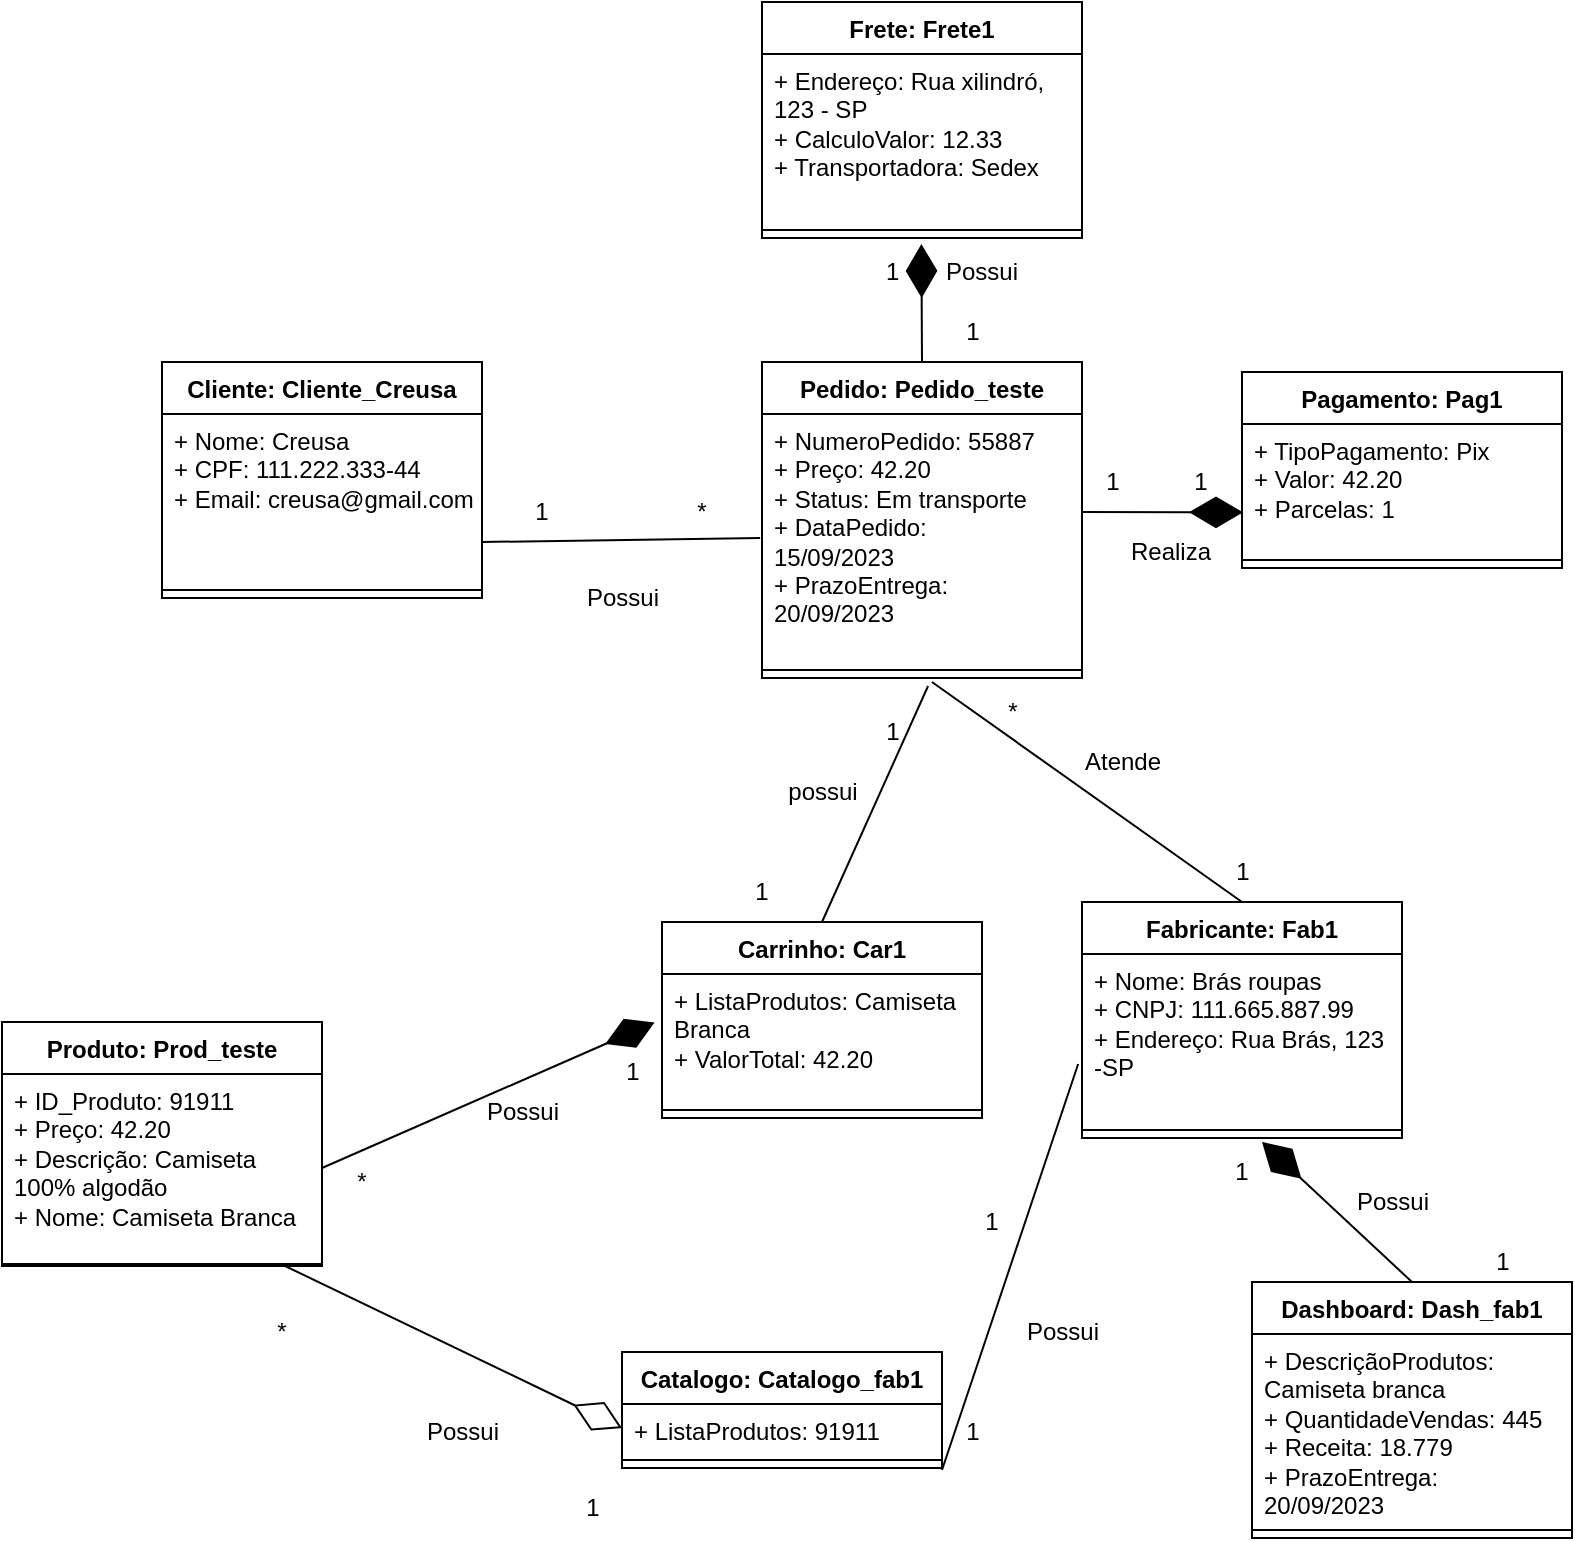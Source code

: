 <mxfile version="21.7.5" type="device">
  <diagram name="Página-1" id="pbq1AMLj1gSzOU1iwHYS">
    <mxGraphModel dx="2022" dy="604" grid="1" gridSize="10" guides="1" tooltips="1" connect="1" arrows="1" fold="1" page="1" pageScale="1" pageWidth="827" pageHeight="1169" math="0" shadow="0">
      <root>
        <mxCell id="0" />
        <mxCell id="1" parent="0" />
        <mxCell id="qandDCtpEQZRR0sazAkG-20" value="Cliente: Cliente_Creusa" style="swimlane;fontStyle=1;align=center;verticalAlign=top;childLayout=stackLayout;horizontal=1;startSize=26;horizontalStack=0;resizeParent=1;resizeParentMax=0;resizeLast=0;collapsible=1;marginBottom=0;whiteSpace=wrap;html=1;" parent="1" vertex="1">
          <mxGeometry x="50" y="180" width="160" height="118" as="geometry" />
        </mxCell>
        <mxCell id="qandDCtpEQZRR0sazAkG-21" value="+ Nome: Creusa&lt;br&gt;+ CPF: 111.222.333-44&lt;br&gt;+ Email: creusa@gmail.com" style="text;strokeColor=none;fillColor=none;align=left;verticalAlign=top;spacingLeft=4;spacingRight=4;overflow=hidden;rotatable=0;points=[[0,0.5],[1,0.5]];portConstraint=eastwest;whiteSpace=wrap;html=1;" parent="qandDCtpEQZRR0sazAkG-20" vertex="1">
          <mxGeometry y="26" width="160" height="84" as="geometry" />
        </mxCell>
        <mxCell id="qandDCtpEQZRR0sazAkG-22" value="" style="line;strokeWidth=1;fillColor=none;align=left;verticalAlign=middle;spacingTop=-1;spacingLeft=3;spacingRight=3;rotatable=0;labelPosition=right;points=[];portConstraint=eastwest;strokeColor=inherit;" parent="qandDCtpEQZRR0sazAkG-20" vertex="1">
          <mxGeometry y="110" width="160" height="8" as="geometry" />
        </mxCell>
        <mxCell id="qandDCtpEQZRR0sazAkG-24" value="Fabricante: Fab1" style="swimlane;fontStyle=1;align=center;verticalAlign=top;childLayout=stackLayout;horizontal=1;startSize=26;horizontalStack=0;resizeParent=1;resizeParentMax=0;resizeLast=0;collapsible=1;marginBottom=0;whiteSpace=wrap;html=1;" parent="1" vertex="1">
          <mxGeometry x="510" y="450" width="160" height="118" as="geometry" />
        </mxCell>
        <mxCell id="qandDCtpEQZRR0sazAkG-25" value="+ Nome: Brás roupas&lt;br&gt;+ CNPJ: 111.665.887.99&lt;br&gt;+ Endereço: Rua Brás, 123 -SP" style="text;strokeColor=none;fillColor=none;align=left;verticalAlign=top;spacingLeft=4;spacingRight=4;overflow=hidden;rotatable=0;points=[[0,0.5],[1,0.5]];portConstraint=eastwest;whiteSpace=wrap;html=1;" parent="qandDCtpEQZRR0sazAkG-24" vertex="1">
          <mxGeometry y="26" width="160" height="84" as="geometry" />
        </mxCell>
        <mxCell id="qandDCtpEQZRR0sazAkG-26" value="" style="line;strokeWidth=1;fillColor=none;align=left;verticalAlign=middle;spacingTop=-1;spacingLeft=3;spacingRight=3;rotatable=0;labelPosition=right;points=[];portConstraint=eastwest;strokeColor=inherit;" parent="qandDCtpEQZRR0sazAkG-24" vertex="1">
          <mxGeometry y="110" width="160" height="8" as="geometry" />
        </mxCell>
        <mxCell id="qandDCtpEQZRR0sazAkG-29" value="Pedido: Pedido_teste" style="swimlane;fontStyle=1;align=center;verticalAlign=top;childLayout=stackLayout;horizontal=1;startSize=26;horizontalStack=0;resizeParent=1;resizeParentMax=0;resizeLast=0;collapsible=1;marginBottom=0;whiteSpace=wrap;html=1;" parent="1" vertex="1">
          <mxGeometry x="350" y="180" width="160" height="158" as="geometry" />
        </mxCell>
        <mxCell id="qandDCtpEQZRR0sazAkG-30" value="+ NumeroPedido: 55887&lt;br&gt;+ Preço: 42.20&lt;br&gt;+ Status: Em transporte&lt;br&gt;+ DataPedido: 15/09/2023&lt;span style=&quot;white-space: pre;&quot;&gt;&#x9;&lt;/span&gt;&lt;br&gt;+ PrazoEntrega: 20/09/2023" style="text;strokeColor=none;fillColor=none;align=left;verticalAlign=top;spacingLeft=4;spacingRight=4;overflow=hidden;rotatable=0;points=[[0,0.5],[1,0.5]];portConstraint=eastwest;whiteSpace=wrap;html=1;" parent="qandDCtpEQZRR0sazAkG-29" vertex="1">
          <mxGeometry y="26" width="160" height="124" as="geometry" />
        </mxCell>
        <mxCell id="qandDCtpEQZRR0sazAkG-31" value="" style="line;strokeWidth=1;fillColor=none;align=left;verticalAlign=middle;spacingTop=-1;spacingLeft=3;spacingRight=3;rotatable=0;labelPosition=right;points=[];portConstraint=eastwest;strokeColor=inherit;" parent="qandDCtpEQZRR0sazAkG-29" vertex="1">
          <mxGeometry y="150" width="160" height="8" as="geometry" />
        </mxCell>
        <mxCell id="qandDCtpEQZRR0sazAkG-34" value="Produto: Prod_teste" style="swimlane;fontStyle=1;align=center;verticalAlign=top;childLayout=stackLayout;horizontal=1;startSize=26;horizontalStack=0;resizeParent=1;resizeParentMax=0;resizeLast=0;collapsible=1;marginBottom=0;whiteSpace=wrap;html=1;" parent="1" vertex="1">
          <mxGeometry x="-30" y="510" width="160" height="122" as="geometry" />
        </mxCell>
        <mxCell id="qandDCtpEQZRR0sazAkG-35" value="+ ID_Produto: 91911&lt;br&gt;+ Preço: 42.20&lt;br&gt;+ Descrição: Camiseta 100% algodão&lt;br&gt;+ Nome: Camiseta Branca" style="text;strokeColor=none;fillColor=none;align=left;verticalAlign=top;spacingLeft=4;spacingRight=4;overflow=hidden;rotatable=0;points=[[0,0.5],[1,0.5]];portConstraint=eastwest;whiteSpace=wrap;html=1;" parent="qandDCtpEQZRR0sazAkG-34" vertex="1">
          <mxGeometry y="26" width="160" height="94" as="geometry" />
        </mxCell>
        <mxCell id="qandDCtpEQZRR0sazAkG-36" value="" style="line;strokeWidth=1;fillColor=none;align=left;verticalAlign=middle;spacingTop=-1;spacingLeft=3;spacingRight=3;rotatable=0;labelPosition=right;points=[];portConstraint=eastwest;strokeColor=inherit;" parent="qandDCtpEQZRR0sazAkG-34" vertex="1">
          <mxGeometry y="120" width="160" height="2" as="geometry" />
        </mxCell>
        <mxCell id="qandDCtpEQZRR0sazAkG-38" value="Catalogo: Catalogo_fab1" style="swimlane;fontStyle=1;align=center;verticalAlign=top;childLayout=stackLayout;horizontal=1;startSize=26;horizontalStack=0;resizeParent=1;resizeParentMax=0;resizeLast=0;collapsible=1;marginBottom=0;whiteSpace=wrap;html=1;" parent="1" vertex="1">
          <mxGeometry x="280" y="675" width="160" height="58" as="geometry" />
        </mxCell>
        <mxCell id="qandDCtpEQZRR0sazAkG-39" value="+ ListaProdutos: 91911" style="text;strokeColor=none;fillColor=none;align=left;verticalAlign=top;spacingLeft=4;spacingRight=4;overflow=hidden;rotatable=0;points=[[0,0.5],[1,0.5]];portConstraint=eastwest;whiteSpace=wrap;html=1;" parent="qandDCtpEQZRR0sazAkG-38" vertex="1">
          <mxGeometry y="26" width="160" height="24" as="geometry" />
        </mxCell>
        <mxCell id="qandDCtpEQZRR0sazAkG-40" value="" style="line;strokeWidth=1;fillColor=none;align=left;verticalAlign=middle;spacingTop=-1;spacingLeft=3;spacingRight=3;rotatable=0;labelPosition=right;points=[];portConstraint=eastwest;strokeColor=inherit;" parent="qandDCtpEQZRR0sazAkG-38" vertex="1">
          <mxGeometry y="50" width="160" height="8" as="geometry" />
        </mxCell>
        <mxCell id="qandDCtpEQZRR0sazAkG-42" value="Dashboard: Dash_fab1" style="swimlane;fontStyle=1;align=center;verticalAlign=top;childLayout=stackLayout;horizontal=1;startSize=26;horizontalStack=0;resizeParent=1;resizeParentMax=0;resizeLast=0;collapsible=1;marginBottom=0;whiteSpace=wrap;html=1;" parent="1" vertex="1">
          <mxGeometry x="595" y="640" width="160" height="128" as="geometry" />
        </mxCell>
        <mxCell id="qandDCtpEQZRR0sazAkG-43" value="+ DescriçãoProdutos: Camiseta branca&lt;br&gt;+ QuantidadeVendas: 445&lt;br&gt;+ Receita: 18.779&lt;br&gt;+ PrazoEntrega: 20/09/2023" style="text;strokeColor=none;fillColor=none;align=left;verticalAlign=top;spacingLeft=4;spacingRight=4;overflow=hidden;rotatable=0;points=[[0,0.5],[1,0.5]];portConstraint=eastwest;whiteSpace=wrap;html=1;" parent="qandDCtpEQZRR0sazAkG-42" vertex="1">
          <mxGeometry y="26" width="160" height="94" as="geometry" />
        </mxCell>
        <mxCell id="qandDCtpEQZRR0sazAkG-44" value="" style="line;strokeWidth=1;fillColor=none;align=left;verticalAlign=middle;spacingTop=-1;spacingLeft=3;spacingRight=3;rotatable=0;labelPosition=right;points=[];portConstraint=eastwest;strokeColor=inherit;" parent="qandDCtpEQZRR0sazAkG-42" vertex="1">
          <mxGeometry y="120" width="160" height="8" as="geometry" />
        </mxCell>
        <mxCell id="qandDCtpEQZRR0sazAkG-46" value="Pagamento: Pag1" style="swimlane;fontStyle=1;align=center;verticalAlign=top;childLayout=stackLayout;horizontal=1;startSize=26;horizontalStack=0;resizeParent=1;resizeParentMax=0;resizeLast=0;collapsible=1;marginBottom=0;whiteSpace=wrap;html=1;" parent="1" vertex="1">
          <mxGeometry x="590" y="185" width="160" height="98" as="geometry">
            <mxRectangle x="380" y="290" width="100" height="30" as="alternateBounds" />
          </mxGeometry>
        </mxCell>
        <mxCell id="qandDCtpEQZRR0sazAkG-47" value="+ TipoPagamento: Pix&lt;br&gt;+ Valor: 42.20&lt;span style=&quot;white-space: pre;&quot;&gt;&#x9;&lt;span style=&quot;white-space: pre;&quot;&gt;&#x9;&lt;/span&gt;&lt;/span&gt;&lt;br&gt;+ Parcelas: 1" style="text;strokeColor=none;fillColor=none;align=left;verticalAlign=top;spacingLeft=4;spacingRight=4;overflow=hidden;rotatable=0;points=[[0,0.5],[1,0.5]];portConstraint=eastwest;whiteSpace=wrap;html=1;" parent="qandDCtpEQZRR0sazAkG-46" vertex="1">
          <mxGeometry y="26" width="160" height="64" as="geometry" />
        </mxCell>
        <mxCell id="5PmtgDtdbS5QWwjM_758-7" value="" style="endArrow=diamondThin;endFill=1;endSize=24;html=1;rounded=0;entryX=0.003;entryY=0.69;entryDx=0;entryDy=0;entryPerimeter=0;" edge="1" parent="qandDCtpEQZRR0sazAkG-46" target="qandDCtpEQZRR0sazAkG-47">
          <mxGeometry width="160" relative="1" as="geometry">
            <mxPoint x="-80" y="70" as="sourcePoint" />
            <mxPoint x="10" y="70" as="targetPoint" />
          </mxGeometry>
        </mxCell>
        <mxCell id="qandDCtpEQZRR0sazAkG-48" value="" style="line;strokeWidth=1;fillColor=none;align=left;verticalAlign=middle;spacingTop=-1;spacingLeft=3;spacingRight=3;rotatable=0;labelPosition=right;points=[];portConstraint=eastwest;strokeColor=inherit;" parent="qandDCtpEQZRR0sazAkG-46" vertex="1">
          <mxGeometry y="90" width="160" height="8" as="geometry" />
        </mxCell>
        <mxCell id="qandDCtpEQZRR0sazAkG-66" value="Frete: Frete1" style="swimlane;fontStyle=1;align=center;verticalAlign=top;childLayout=stackLayout;horizontal=1;startSize=26;horizontalStack=0;resizeParent=1;resizeParentMax=0;resizeLast=0;collapsible=1;marginBottom=0;whiteSpace=wrap;html=1;" parent="1" vertex="1">
          <mxGeometry x="350" width="160" height="118" as="geometry" />
        </mxCell>
        <mxCell id="qandDCtpEQZRR0sazAkG-67" value="+ Endereço: Rua xilindró, 123 - SP&lt;br&gt;+ CalculoValor: 12.33&lt;br&gt;+ Transportadora: Sedex" style="text;strokeColor=none;fillColor=none;align=left;verticalAlign=top;spacingLeft=4;spacingRight=4;overflow=hidden;rotatable=0;points=[[0,0.5],[1,0.5]];portConstraint=eastwest;whiteSpace=wrap;html=1;" parent="qandDCtpEQZRR0sazAkG-66" vertex="1">
          <mxGeometry y="26" width="160" height="84" as="geometry" />
        </mxCell>
        <mxCell id="qandDCtpEQZRR0sazAkG-68" value="" style="line;strokeWidth=1;fillColor=none;align=left;verticalAlign=middle;spacingTop=-1;spacingLeft=3;spacingRight=3;rotatable=0;labelPosition=right;points=[];portConstraint=eastwest;strokeColor=inherit;" parent="qandDCtpEQZRR0sazAkG-66" vertex="1">
          <mxGeometry y="110" width="160" height="8" as="geometry" />
        </mxCell>
        <mxCell id="qandDCtpEQZRR0sazAkG-70" value="Carrinho: Car1" style="swimlane;fontStyle=1;align=center;verticalAlign=top;childLayout=stackLayout;horizontal=1;startSize=26;horizontalStack=0;resizeParent=1;resizeParentMax=0;resizeLast=0;collapsible=1;marginBottom=0;whiteSpace=wrap;html=1;" parent="1" vertex="1">
          <mxGeometry x="300" y="460" width="160" height="98" as="geometry" />
        </mxCell>
        <mxCell id="qandDCtpEQZRR0sazAkG-71" value="+ ListaProdutos: Camiseta Branca&lt;br&gt;+ ValorTotal: 42.20" style="text;strokeColor=none;fillColor=none;align=left;verticalAlign=top;spacingLeft=4;spacingRight=4;overflow=hidden;rotatable=0;points=[[0,0.5],[1,0.5]];portConstraint=eastwest;whiteSpace=wrap;html=1;" parent="qandDCtpEQZRR0sazAkG-70" vertex="1">
          <mxGeometry y="26" width="160" height="64" as="geometry" />
        </mxCell>
        <mxCell id="qandDCtpEQZRR0sazAkG-72" value="" style="line;strokeWidth=1;fillColor=none;align=left;verticalAlign=middle;spacingTop=-1;spacingLeft=3;spacingRight=3;rotatable=0;labelPosition=right;points=[];portConstraint=eastwest;strokeColor=inherit;" parent="qandDCtpEQZRR0sazAkG-70" vertex="1">
          <mxGeometry y="90" width="160" height="8" as="geometry" />
        </mxCell>
        <mxCell id="qandDCtpEQZRR0sazAkG-75" value="" style="endArrow=none;html=1;rounded=0;exitX=-0.012;exitY=0.738;exitDx=0;exitDy=0;entryX=0.994;entryY=0.762;entryDx=0;entryDy=0;entryPerimeter=0;exitPerimeter=0;" parent="1" edge="1">
          <mxGeometry width="50" height="50" relative="1" as="geometry">
            <mxPoint x="349.08" y="267.992" as="sourcePoint" />
            <mxPoint x="210.04" y="270.008" as="targetPoint" />
          </mxGeometry>
        </mxCell>
        <mxCell id="qandDCtpEQZRR0sazAkG-77" value="" style="endArrow=none;html=1;rounded=0;exitX=0.531;exitY=1;exitDx=0;exitDy=0;exitPerimeter=0;" parent="1" edge="1">
          <mxGeometry width="50" height="50" relative="1" as="geometry">
            <mxPoint x="434.96" y="340" as="sourcePoint" />
            <mxPoint x="590" y="450" as="targetPoint" />
          </mxGeometry>
        </mxCell>
        <mxCell id="qandDCtpEQZRR0sazAkG-79" value="" style="endArrow=none;html=1;rounded=0;entryX=0.5;entryY=0;entryDx=0;entryDy=0;exitX=0.519;exitY=1.048;exitDx=0;exitDy=0;exitPerimeter=0;" parent="1" target="qandDCtpEQZRR0sazAkG-70" edge="1">
          <mxGeometry width="50" height="50" relative="1" as="geometry">
            <mxPoint x="433.04" y="342.016" as="sourcePoint" />
            <mxPoint x="590" y="456" as="targetPoint" />
          </mxGeometry>
        </mxCell>
        <mxCell id="qandDCtpEQZRR0sazAkG-82" value="" style="endArrow=none;html=1;rounded=0;entryX=-0.012;entryY=0.655;entryDx=0;entryDy=0;exitX=1;exitY=0.014;exitDx=0;exitDy=0;entryPerimeter=0;exitPerimeter=0;" parent="1" target="qandDCtpEQZRR0sazAkG-25" edge="1">
          <mxGeometry width="50" height="50" relative="1" as="geometry">
            <mxPoint x="440" y="734.008" as="sourcePoint" />
            <mxPoint x="547" y="610" as="targetPoint" />
          </mxGeometry>
        </mxCell>
        <mxCell id="qandDCtpEQZRR0sazAkG-83" value="1" style="text;html=1;strokeColor=none;fillColor=none;align=center;verticalAlign=middle;whiteSpace=wrap;rounded=0;" parent="1" vertex="1">
          <mxGeometry x="210" y="240" width="60" height="30" as="geometry" />
        </mxCell>
        <mxCell id="qandDCtpEQZRR0sazAkG-86" value="1&amp;nbsp; &amp;nbsp; &amp;nbsp; &amp;nbsp;Possui" style="text;html=1;strokeColor=none;fillColor=none;align=center;verticalAlign=middle;whiteSpace=wrap;rounded=0;" parent="1" vertex="1">
          <mxGeometry x="370" y="120" width="150" height="30" as="geometry" />
        </mxCell>
        <mxCell id="qandDCtpEQZRR0sazAkG-88" value="1" style="text;html=1;strokeColor=none;fillColor=none;align=center;verticalAlign=middle;whiteSpace=wrap;rounded=0;" parent="1" vertex="1">
          <mxGeometry x="330" y="440" width="40" height="10" as="geometry" />
        </mxCell>
        <mxCell id="qandDCtpEQZRR0sazAkG-89" value="1" style="text;html=1;strokeColor=none;fillColor=none;align=center;verticalAlign=middle;whiteSpace=wrap;rounded=0;" parent="1" vertex="1">
          <mxGeometry x="570" y="570" width="40" height="30" as="geometry" />
        </mxCell>
        <mxCell id="qandDCtpEQZRR0sazAkG-90" value="*" style="text;html=1;strokeColor=none;fillColor=none;align=center;verticalAlign=middle;whiteSpace=wrap;rounded=0;" parent="1" vertex="1">
          <mxGeometry x="130" y="585" width="40" height="10" as="geometry" />
        </mxCell>
        <mxCell id="qandDCtpEQZRR0sazAkG-91" value="*" style="text;html=1;strokeColor=none;fillColor=none;align=center;verticalAlign=middle;whiteSpace=wrap;rounded=0;" parent="1" vertex="1">
          <mxGeometry x="40" y="650" width="140" height="30" as="geometry" />
        </mxCell>
        <mxCell id="qandDCtpEQZRR0sazAkG-92" value="1" style="text;html=1;strokeColor=none;fillColor=none;align=center;verticalAlign=middle;whiteSpace=wrap;rounded=0;" parent="1" vertex="1">
          <mxGeometry x="450" y="600" width="30" height="20" as="geometry" />
        </mxCell>
        <mxCell id="J_AtW-fNFrZDu0-3VNVR-1" value="1" style="text;html=1;align=center;verticalAlign=middle;resizable=0;points=[];autosize=1;strokeColor=none;fillColor=none;" parent="1" vertex="1">
          <mxGeometry x="440" y="150" width="30" height="30" as="geometry" />
        </mxCell>
        <mxCell id="J_AtW-fNFrZDu0-3VNVR-5" value="1" style="text;html=1;align=center;verticalAlign=middle;resizable=0;points=[];autosize=1;strokeColor=none;fillColor=none;" parent="1" vertex="1">
          <mxGeometry x="510" y="225" width="30" height="30" as="geometry" />
        </mxCell>
        <mxCell id="J_AtW-fNFrZDu0-3VNVR-6" value="1" style="text;html=1;align=center;verticalAlign=middle;resizable=0;points=[];autosize=1;strokeColor=none;fillColor=none;" parent="1" vertex="1">
          <mxGeometry x="554" y="225" width="30" height="30" as="geometry" />
        </mxCell>
        <mxCell id="J_AtW-fNFrZDu0-3VNVR-7" value="Realiza" style="text;html=1;align=center;verticalAlign=middle;resizable=0;points=[];autosize=1;strokeColor=none;fillColor=none;" parent="1" vertex="1">
          <mxGeometry x="524" y="260" width="60" height="30" as="geometry" />
        </mxCell>
        <mxCell id="J_AtW-fNFrZDu0-3VNVR-8" value="*" style="text;html=1;strokeColor=none;fillColor=none;align=center;verticalAlign=middle;whiteSpace=wrap;rounded=0;" parent="1" vertex="1">
          <mxGeometry x="290" y="240" width="60" height="30" as="geometry" />
        </mxCell>
        <mxCell id="J_AtW-fNFrZDu0-3VNVR-9" value="Possui" style="text;html=1;align=center;verticalAlign=middle;resizable=0;points=[];autosize=1;strokeColor=none;fillColor=none;" parent="1" vertex="1">
          <mxGeometry x="250" y="283" width="60" height="30" as="geometry" />
        </mxCell>
        <mxCell id="J_AtW-fNFrZDu0-3VNVR-10" value="*" style="text;html=1;align=center;verticalAlign=middle;resizable=0;points=[];autosize=1;strokeColor=none;fillColor=none;" parent="1" vertex="1">
          <mxGeometry x="460" y="340" width="30" height="30" as="geometry" />
        </mxCell>
        <mxCell id="J_AtW-fNFrZDu0-3VNVR-11" value="1" style="text;html=1;align=center;verticalAlign=middle;resizable=0;points=[];autosize=1;strokeColor=none;fillColor=none;" parent="1" vertex="1">
          <mxGeometry x="575" y="420" width="30" height="30" as="geometry" />
        </mxCell>
        <mxCell id="J_AtW-fNFrZDu0-3VNVR-12" value="Atende" style="text;html=1;align=center;verticalAlign=middle;resizable=0;points=[];autosize=1;strokeColor=none;fillColor=none;" parent="1" vertex="1">
          <mxGeometry x="500" y="365" width="60" height="30" as="geometry" />
        </mxCell>
        <mxCell id="J_AtW-fNFrZDu0-3VNVR-14" value="1" style="text;html=1;align=center;verticalAlign=middle;resizable=0;points=[];autosize=1;strokeColor=none;fillColor=none;" parent="1" vertex="1">
          <mxGeometry x="400" y="350" width="30" height="30" as="geometry" />
        </mxCell>
        <mxCell id="J_AtW-fNFrZDu0-3VNVR-15" value="possui" style="text;html=1;align=center;verticalAlign=middle;resizable=0;points=[];autosize=1;strokeColor=none;fillColor=none;" parent="1" vertex="1">
          <mxGeometry x="350" y="380" width="60" height="30" as="geometry" />
        </mxCell>
        <mxCell id="J_AtW-fNFrZDu0-3VNVR-16" value="1" style="text;html=1;align=center;verticalAlign=middle;resizable=0;points=[];autosize=1;strokeColor=none;fillColor=none;" parent="1" vertex="1">
          <mxGeometry x="440" y="700" width="30" height="30" as="geometry" />
        </mxCell>
        <mxCell id="J_AtW-fNFrZDu0-3VNVR-17" value="Possui" style="text;html=1;align=center;verticalAlign=middle;resizable=0;points=[];autosize=1;strokeColor=none;fillColor=none;" parent="1" vertex="1">
          <mxGeometry x="470" y="650" width="60" height="30" as="geometry" />
        </mxCell>
        <mxCell id="J_AtW-fNFrZDu0-3VNVR-18" value="1" style="text;html=1;align=center;verticalAlign=middle;resizable=0;points=[];autosize=1;strokeColor=none;fillColor=none;" parent="1" vertex="1">
          <mxGeometry x="705" y="615" width="30" height="30" as="geometry" />
        </mxCell>
        <mxCell id="J_AtW-fNFrZDu0-3VNVR-20" value="Possui" style="text;html=1;align=center;verticalAlign=middle;resizable=0;points=[];autosize=1;strokeColor=none;fillColor=none;" parent="1" vertex="1">
          <mxGeometry x="635" y="585" width="60" height="30" as="geometry" />
        </mxCell>
        <mxCell id="J_AtW-fNFrZDu0-3VNVR-21" value="1" style="text;html=1;align=center;verticalAlign=middle;resizable=0;points=[];autosize=1;strokeColor=none;fillColor=none;" parent="1" vertex="1">
          <mxGeometry x="250" y="738" width="30" height="30" as="geometry" />
        </mxCell>
        <mxCell id="J_AtW-fNFrZDu0-3VNVR-22" value="Possui" style="text;html=1;align=center;verticalAlign=middle;resizable=0;points=[];autosize=1;strokeColor=none;fillColor=none;" parent="1" vertex="1">
          <mxGeometry x="170" y="700" width="60" height="30" as="geometry" />
        </mxCell>
        <mxCell id="J_AtW-fNFrZDu0-3VNVR-23" value="1" style="text;html=1;align=center;verticalAlign=middle;resizable=0;points=[];autosize=1;strokeColor=none;fillColor=none;" parent="1" vertex="1">
          <mxGeometry x="270" y="520" width="30" height="30" as="geometry" />
        </mxCell>
        <mxCell id="J_AtW-fNFrZDu0-3VNVR-24" value="Possui" style="text;html=1;align=center;verticalAlign=middle;resizable=0;points=[];autosize=1;strokeColor=none;fillColor=none;" parent="1" vertex="1">
          <mxGeometry x="200" y="540" width="60" height="30" as="geometry" />
        </mxCell>
        <mxCell id="5PmtgDtdbS5QWwjM_758-4" value="" style="endArrow=diamondThin;endFill=1;endSize=24;html=1;rounded=0;exitX=1;exitY=0.5;exitDx=0;exitDy=0;entryX=-0.023;entryY=0.378;entryDx=0;entryDy=0;entryPerimeter=0;" edge="1" parent="1" source="qandDCtpEQZRR0sazAkG-35" target="qandDCtpEQZRR0sazAkG-71">
          <mxGeometry width="160" relative="1" as="geometry">
            <mxPoint x="150" y="589.58" as="sourcePoint" />
            <mxPoint x="310" y="589.58" as="targetPoint" />
          </mxGeometry>
        </mxCell>
        <mxCell id="5PmtgDtdbS5QWwjM_758-8" value="" style="endArrow=diamondThin;endFill=1;endSize=24;html=1;rounded=0;entryX=0.398;entryY=0.033;entryDx=0;entryDy=0;entryPerimeter=0;exitX=0.5;exitY=0;exitDx=0;exitDy=0;" edge="1" parent="1" source="qandDCtpEQZRR0sazAkG-29" target="qandDCtpEQZRR0sazAkG-86">
          <mxGeometry width="160" relative="1" as="geometry">
            <mxPoint x="520" y="265" as="sourcePoint" />
            <mxPoint x="600" y="265" as="targetPoint" />
          </mxGeometry>
        </mxCell>
        <mxCell id="5PmtgDtdbS5QWwjM_758-9" value="" style="endArrow=diamondThin;endFill=1;endSize=24;html=1;rounded=0;exitX=0.5;exitY=0;exitDx=0;exitDy=0;entryX=0.75;entryY=0;entryDx=0;entryDy=0;" edge="1" parent="1" source="qandDCtpEQZRR0sazAkG-42" target="qandDCtpEQZRR0sazAkG-89">
          <mxGeometry width="160" relative="1" as="geometry">
            <mxPoint x="447" y="641" as="sourcePoint" />
            <mxPoint x="613" y="568" as="targetPoint" />
          </mxGeometry>
        </mxCell>
        <mxCell id="5PmtgDtdbS5QWwjM_758-10" value="" style="endArrow=diamondThin;endFill=0;endSize=24;html=1;rounded=0;exitX=0.883;exitY=1.02;exitDx=0;exitDy=0;exitPerimeter=0;entryX=0;entryY=0.5;entryDx=0;entryDy=0;" edge="1" parent="1" source="qandDCtpEQZRR0sazAkG-35" target="qandDCtpEQZRR0sazAkG-39">
          <mxGeometry width="160" relative="1" as="geometry">
            <mxPoint x="290" y="490" as="sourcePoint" />
            <mxPoint x="450" y="490" as="targetPoint" />
          </mxGeometry>
        </mxCell>
      </root>
    </mxGraphModel>
  </diagram>
</mxfile>
